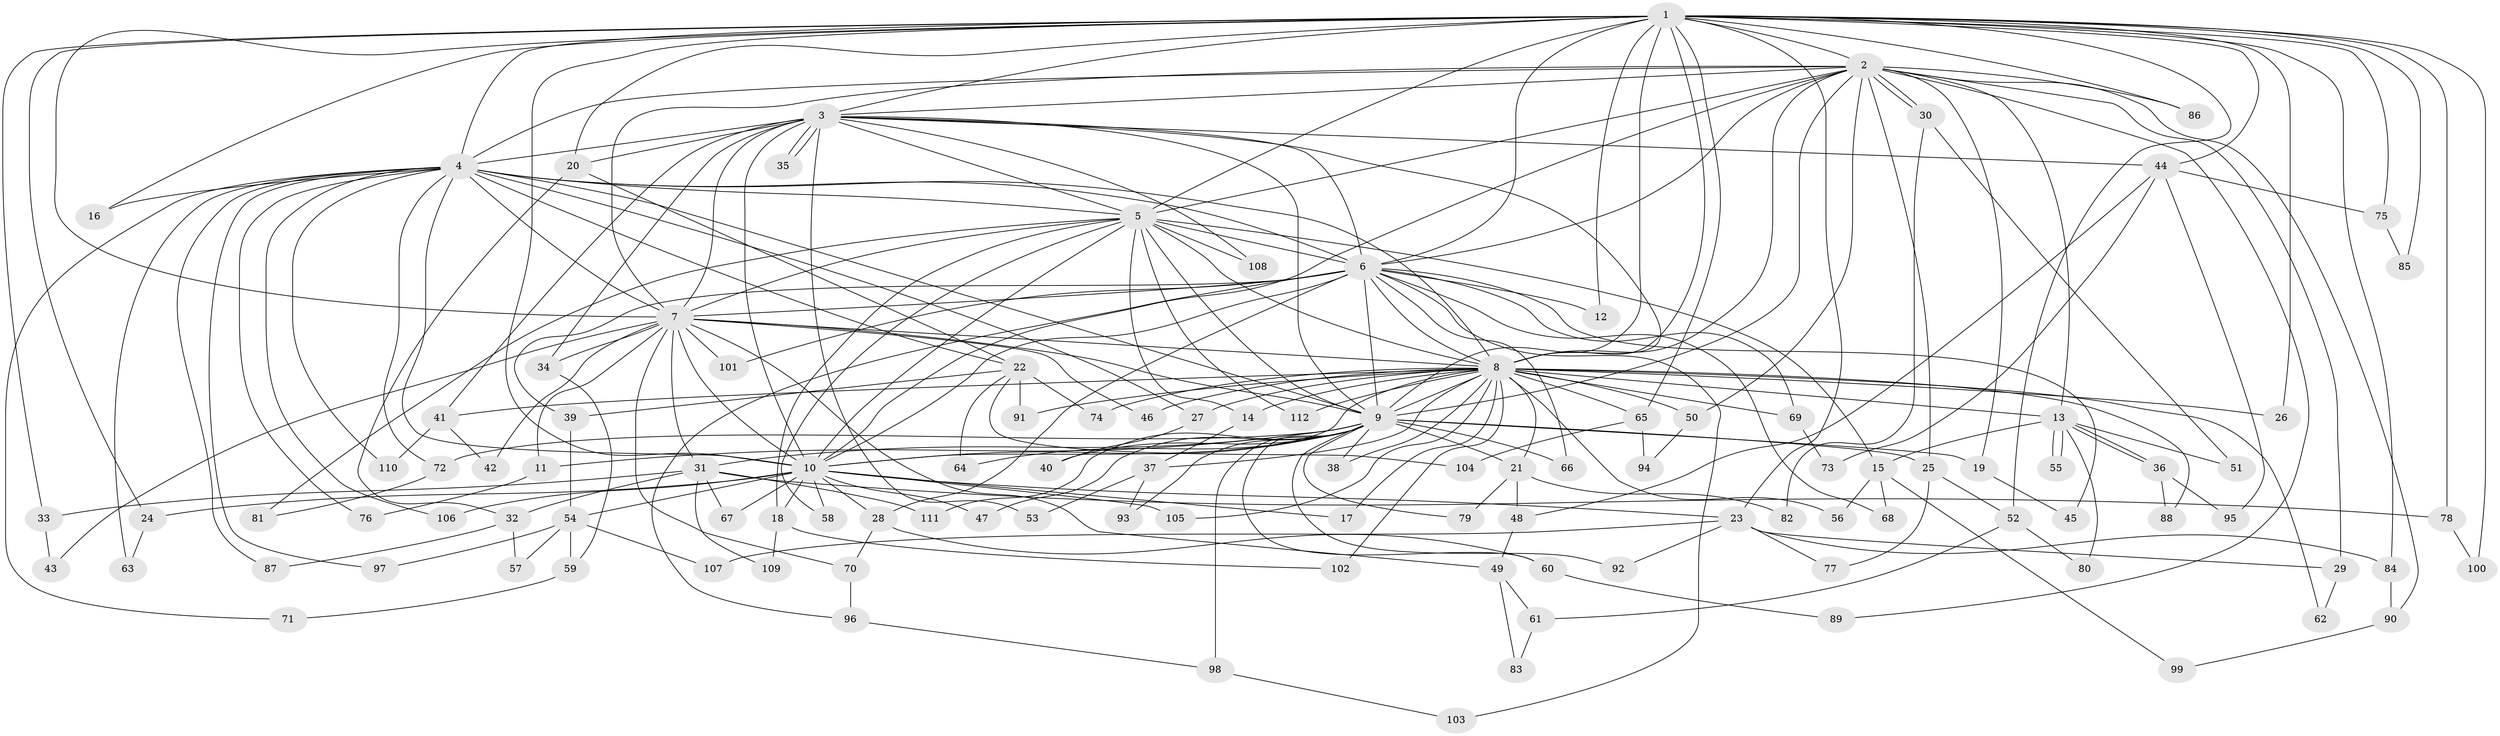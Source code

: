 // Generated by graph-tools (version 1.1) at 2025/45/03/09/25 04:45:23]
// undirected, 112 vertices, 249 edges
graph export_dot {
graph [start="1"]
  node [color=gray90,style=filled];
  1;
  2;
  3;
  4;
  5;
  6;
  7;
  8;
  9;
  10;
  11;
  12;
  13;
  14;
  15;
  16;
  17;
  18;
  19;
  20;
  21;
  22;
  23;
  24;
  25;
  26;
  27;
  28;
  29;
  30;
  31;
  32;
  33;
  34;
  35;
  36;
  37;
  38;
  39;
  40;
  41;
  42;
  43;
  44;
  45;
  46;
  47;
  48;
  49;
  50;
  51;
  52;
  53;
  54;
  55;
  56;
  57;
  58;
  59;
  60;
  61;
  62;
  63;
  64;
  65;
  66;
  67;
  68;
  69;
  70;
  71;
  72;
  73;
  74;
  75;
  76;
  77;
  78;
  79;
  80;
  81;
  82;
  83;
  84;
  85;
  86;
  87;
  88;
  89;
  90;
  91;
  92;
  93;
  94;
  95;
  96;
  97;
  98;
  99;
  100;
  101;
  102;
  103;
  104;
  105;
  106;
  107;
  108;
  109;
  110;
  111;
  112;
  1 -- 2;
  1 -- 3;
  1 -- 4;
  1 -- 5;
  1 -- 6;
  1 -- 7;
  1 -- 8;
  1 -- 9;
  1 -- 10;
  1 -- 12;
  1 -- 16;
  1 -- 20;
  1 -- 23;
  1 -- 24;
  1 -- 26;
  1 -- 33;
  1 -- 44;
  1 -- 52;
  1 -- 65;
  1 -- 75;
  1 -- 78;
  1 -- 84;
  1 -- 85;
  1 -- 86;
  1 -- 100;
  2 -- 3;
  2 -- 4;
  2 -- 5;
  2 -- 6;
  2 -- 7;
  2 -- 8;
  2 -- 9;
  2 -- 10;
  2 -- 13;
  2 -- 19;
  2 -- 25;
  2 -- 29;
  2 -- 30;
  2 -- 30;
  2 -- 50;
  2 -- 86;
  2 -- 89;
  2 -- 90;
  3 -- 4;
  3 -- 5;
  3 -- 6;
  3 -- 7;
  3 -- 8;
  3 -- 9;
  3 -- 10;
  3 -- 20;
  3 -- 34;
  3 -- 35;
  3 -- 35;
  3 -- 41;
  3 -- 44;
  3 -- 53;
  3 -- 108;
  4 -- 5;
  4 -- 6;
  4 -- 7;
  4 -- 8;
  4 -- 9;
  4 -- 10;
  4 -- 16;
  4 -- 22;
  4 -- 27;
  4 -- 63;
  4 -- 71;
  4 -- 72;
  4 -- 76;
  4 -- 87;
  4 -- 97;
  4 -- 106;
  4 -- 110;
  5 -- 6;
  5 -- 7;
  5 -- 8;
  5 -- 9;
  5 -- 10;
  5 -- 14;
  5 -- 15;
  5 -- 18;
  5 -- 58;
  5 -- 81;
  5 -- 108;
  5 -- 112;
  6 -- 7;
  6 -- 8;
  6 -- 9;
  6 -- 10;
  6 -- 12;
  6 -- 28;
  6 -- 39;
  6 -- 45;
  6 -- 66;
  6 -- 68;
  6 -- 69;
  6 -- 96;
  6 -- 101;
  6 -- 103;
  7 -- 8;
  7 -- 9;
  7 -- 10;
  7 -- 11;
  7 -- 31;
  7 -- 34;
  7 -- 42;
  7 -- 43;
  7 -- 46;
  7 -- 49;
  7 -- 70;
  7 -- 101;
  8 -- 9;
  8 -- 10;
  8 -- 13;
  8 -- 14;
  8 -- 17;
  8 -- 21;
  8 -- 26;
  8 -- 27;
  8 -- 37;
  8 -- 38;
  8 -- 41;
  8 -- 46;
  8 -- 50;
  8 -- 56;
  8 -- 62;
  8 -- 65;
  8 -- 69;
  8 -- 74;
  8 -- 88;
  8 -- 91;
  8 -- 102;
  8 -- 105;
  8 -- 112;
  9 -- 10;
  9 -- 11;
  9 -- 19;
  9 -- 21;
  9 -- 25;
  9 -- 31;
  9 -- 38;
  9 -- 40;
  9 -- 47;
  9 -- 60;
  9 -- 64;
  9 -- 66;
  9 -- 72;
  9 -- 79;
  9 -- 92;
  9 -- 93;
  9 -- 98;
  9 -- 111;
  10 -- 17;
  10 -- 18;
  10 -- 23;
  10 -- 24;
  10 -- 28;
  10 -- 47;
  10 -- 54;
  10 -- 58;
  10 -- 67;
  10 -- 105;
  10 -- 106;
  11 -- 76;
  13 -- 15;
  13 -- 36;
  13 -- 36;
  13 -- 51;
  13 -- 55;
  13 -- 55;
  13 -- 80;
  14 -- 37;
  15 -- 56;
  15 -- 68;
  15 -- 99;
  18 -- 102;
  18 -- 109;
  19 -- 45;
  20 -- 22;
  20 -- 32;
  21 -- 48;
  21 -- 79;
  21 -- 82;
  22 -- 39;
  22 -- 64;
  22 -- 74;
  22 -- 91;
  22 -- 104;
  23 -- 29;
  23 -- 77;
  23 -- 84;
  23 -- 92;
  23 -- 107;
  24 -- 63;
  25 -- 52;
  25 -- 77;
  27 -- 40;
  28 -- 60;
  28 -- 70;
  29 -- 62;
  30 -- 51;
  30 -- 82;
  31 -- 32;
  31 -- 33;
  31 -- 67;
  31 -- 78;
  31 -- 109;
  31 -- 111;
  32 -- 57;
  32 -- 87;
  33 -- 43;
  34 -- 59;
  36 -- 88;
  36 -- 95;
  37 -- 53;
  37 -- 93;
  39 -- 54;
  41 -- 42;
  41 -- 110;
  44 -- 48;
  44 -- 73;
  44 -- 75;
  44 -- 95;
  48 -- 49;
  49 -- 61;
  49 -- 83;
  50 -- 94;
  52 -- 61;
  52 -- 80;
  54 -- 57;
  54 -- 59;
  54 -- 97;
  54 -- 107;
  59 -- 71;
  60 -- 89;
  61 -- 83;
  65 -- 94;
  65 -- 104;
  69 -- 73;
  70 -- 96;
  72 -- 81;
  75 -- 85;
  78 -- 100;
  84 -- 90;
  90 -- 99;
  96 -- 98;
  98 -- 103;
}
